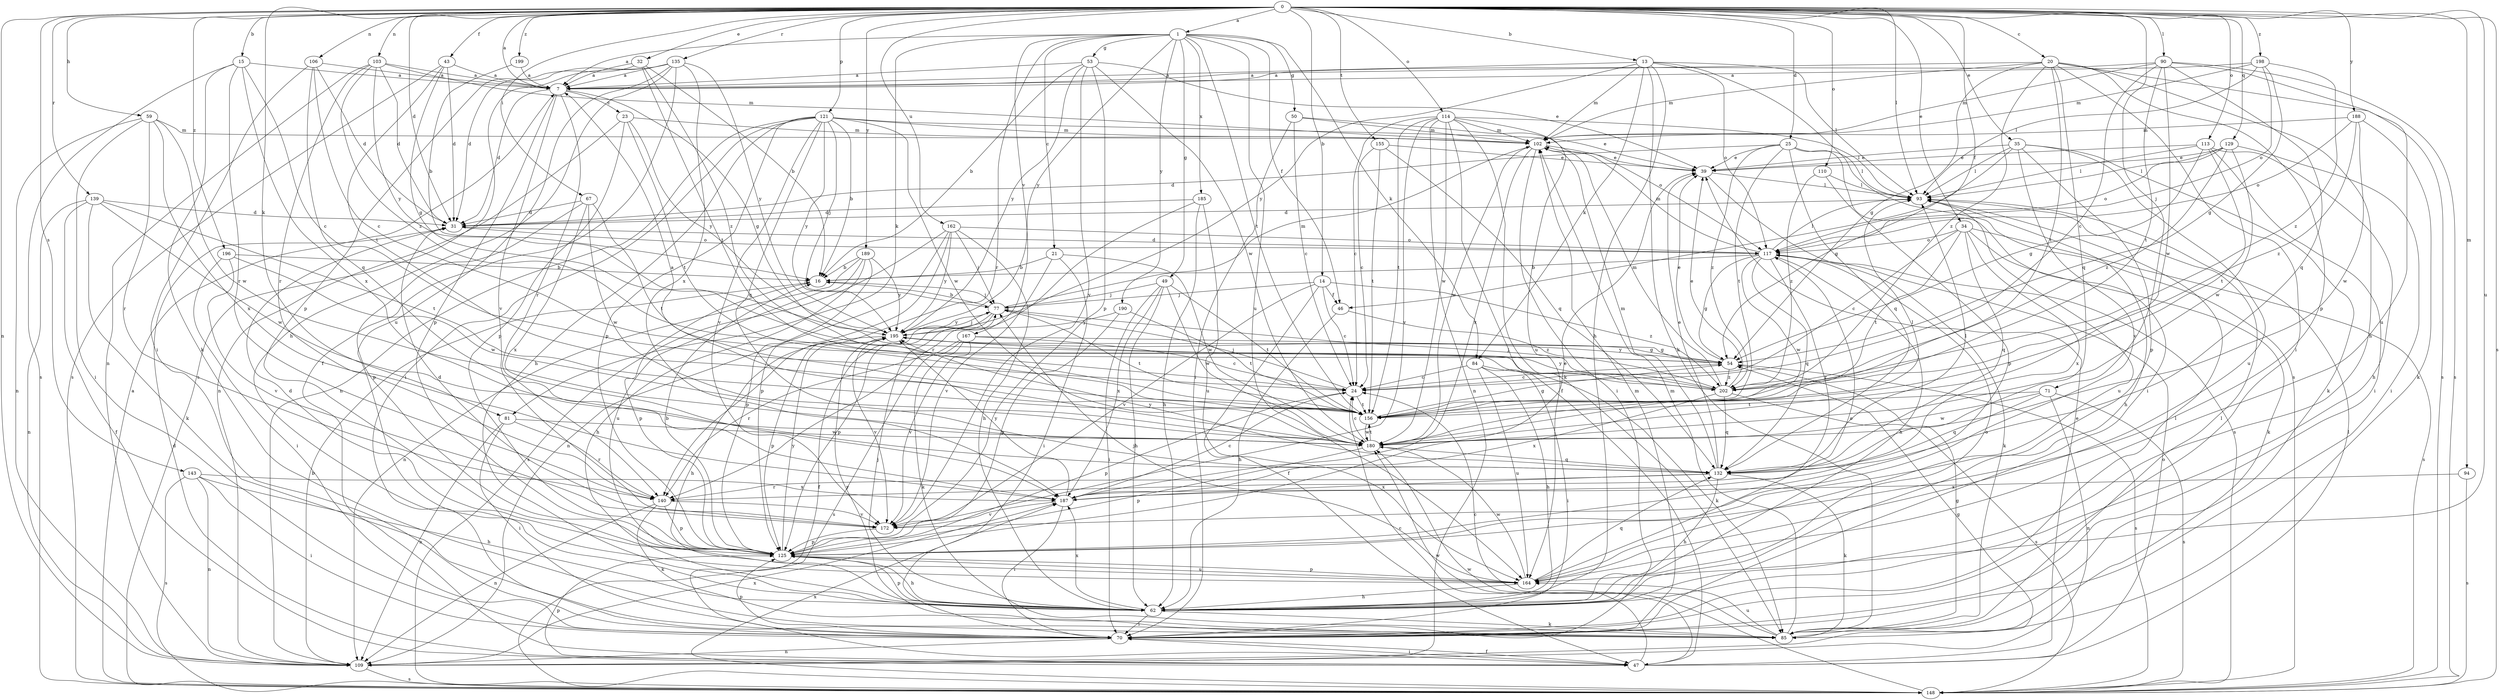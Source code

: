strict digraph  {
0;
1;
7;
13;
14;
15;
16;
20;
21;
23;
24;
25;
31;
32;
34;
35;
39;
43;
46;
47;
49;
50;
53;
54;
59;
62;
67;
70;
71;
77;
81;
84;
85;
90;
93;
94;
102;
103;
106;
109;
110;
113;
114;
117;
121;
125;
129;
132;
135;
139;
140;
143;
148;
155;
156;
162;
164;
167;
172;
180;
185;
187;
188;
189;
190;
195;
196;
198;
199;
202;
0 -> 1  [label=a];
0 -> 7  [label=a];
0 -> 13  [label=b];
0 -> 14  [label=b];
0 -> 15  [label=b];
0 -> 20  [label=c];
0 -> 25  [label=d];
0 -> 31  [label=d];
0 -> 32  [label=e];
0 -> 34  [label=e];
0 -> 35  [label=e];
0 -> 43  [label=f];
0 -> 46  [label=f];
0 -> 59  [label=h];
0 -> 67  [label=i];
0 -> 71  [label=j];
0 -> 81  [label=k];
0 -> 90  [label=l];
0 -> 93  [label=l];
0 -> 94  [label=m];
0 -> 103  [label=n];
0 -> 106  [label=n];
0 -> 109  [label=n];
0 -> 110  [label=o];
0 -> 113  [label=o];
0 -> 114  [label=o];
0 -> 121  [label=p];
0 -> 129  [label=q];
0 -> 135  [label=r];
0 -> 139  [label=r];
0 -> 143  [label=s];
0 -> 148  [label=s];
0 -> 155  [label=t];
0 -> 162  [label=u];
0 -> 164  [label=u];
0 -> 188  [label=y];
0 -> 189  [label=y];
0 -> 196  [label=z];
0 -> 198  [label=z];
0 -> 199  [label=z];
1 -> 7  [label=a];
1 -> 21  [label=c];
1 -> 46  [label=f];
1 -> 49  [label=g];
1 -> 50  [label=g];
1 -> 53  [label=g];
1 -> 81  [label=k];
1 -> 84  [label=k];
1 -> 140  [label=r];
1 -> 156  [label=t];
1 -> 164  [label=u];
1 -> 167  [label=v];
1 -> 185  [label=x];
1 -> 190  [label=y];
1 -> 195  [label=y];
7 -> 23  [label=c];
7 -> 31  [label=d];
7 -> 54  [label=g];
7 -> 125  [label=p];
7 -> 140  [label=r];
7 -> 172  [label=v];
13 -> 7  [label=a];
13 -> 62  [label=h];
13 -> 84  [label=k];
13 -> 85  [label=k];
13 -> 93  [label=l];
13 -> 102  [label=m];
13 -> 117  [label=o];
13 -> 148  [label=s];
13 -> 195  [label=y];
14 -> 24  [label=c];
14 -> 46  [label=f];
14 -> 47  [label=f];
14 -> 77  [label=j];
14 -> 172  [label=v];
14 -> 202  [label=z];
15 -> 7  [label=a];
15 -> 24  [label=c];
15 -> 85  [label=k];
15 -> 140  [label=r];
15 -> 148  [label=s];
15 -> 187  [label=x];
16 -> 77  [label=j];
16 -> 125  [label=p];
20 -> 7  [label=a];
20 -> 54  [label=g];
20 -> 62  [label=h];
20 -> 70  [label=i];
20 -> 102  [label=m];
20 -> 125  [label=p];
20 -> 132  [label=q];
20 -> 148  [label=s];
20 -> 156  [label=t];
20 -> 202  [label=z];
21 -> 16  [label=b];
21 -> 70  [label=i];
21 -> 172  [label=v];
21 -> 180  [label=w];
23 -> 102  [label=m];
23 -> 109  [label=n];
23 -> 125  [label=p];
23 -> 156  [label=t];
23 -> 195  [label=y];
24 -> 77  [label=j];
24 -> 125  [label=p];
24 -> 156  [label=t];
25 -> 31  [label=d];
25 -> 39  [label=e];
25 -> 70  [label=i];
25 -> 93  [label=l];
25 -> 132  [label=q];
25 -> 156  [label=t];
25 -> 202  [label=z];
31 -> 117  [label=o];
32 -> 7  [label=a];
32 -> 16  [label=b];
32 -> 125  [label=p];
32 -> 156  [label=t];
32 -> 202  [label=z];
34 -> 24  [label=c];
34 -> 85  [label=k];
34 -> 117  [label=o];
34 -> 132  [label=q];
34 -> 148  [label=s];
34 -> 156  [label=t];
34 -> 187  [label=x];
35 -> 39  [label=e];
35 -> 54  [label=g];
35 -> 85  [label=k];
35 -> 93  [label=l];
35 -> 125  [label=p];
35 -> 164  [label=u];
35 -> 172  [label=v];
39 -> 93  [label=l];
39 -> 148  [label=s];
43 -> 7  [label=a];
43 -> 31  [label=d];
43 -> 54  [label=g];
43 -> 148  [label=s];
43 -> 156  [label=t];
46 -> 62  [label=h];
46 -> 202  [label=z];
47 -> 24  [label=c];
47 -> 31  [label=d];
47 -> 39  [label=e];
47 -> 70  [label=i];
47 -> 93  [label=l];
47 -> 117  [label=o];
47 -> 125  [label=p];
47 -> 180  [label=w];
49 -> 62  [label=h];
49 -> 70  [label=i];
49 -> 77  [label=j];
49 -> 156  [label=t];
49 -> 180  [label=w];
49 -> 187  [label=x];
50 -> 24  [label=c];
50 -> 70  [label=i];
50 -> 102  [label=m];
50 -> 117  [label=o];
53 -> 7  [label=a];
53 -> 16  [label=b];
53 -> 39  [label=e];
53 -> 125  [label=p];
53 -> 172  [label=v];
53 -> 180  [label=w];
53 -> 195  [label=y];
54 -> 24  [label=c];
54 -> 39  [label=e];
54 -> 148  [label=s];
54 -> 195  [label=y];
54 -> 202  [label=z];
59 -> 70  [label=i];
59 -> 102  [label=m];
59 -> 109  [label=n];
59 -> 140  [label=r];
59 -> 180  [label=w];
59 -> 187  [label=x];
62 -> 70  [label=i];
62 -> 77  [label=j];
62 -> 85  [label=k];
62 -> 117  [label=o];
62 -> 125  [label=p];
62 -> 187  [label=x];
67 -> 31  [label=d];
67 -> 125  [label=p];
67 -> 156  [label=t];
67 -> 180  [label=w];
67 -> 187  [label=x];
70 -> 47  [label=f];
70 -> 93  [label=l];
70 -> 102  [label=m];
70 -> 109  [label=n];
70 -> 125  [label=p];
71 -> 109  [label=n];
71 -> 132  [label=q];
71 -> 148  [label=s];
71 -> 156  [label=t];
71 -> 180  [label=w];
77 -> 16  [label=b];
77 -> 47  [label=f];
77 -> 102  [label=m];
77 -> 125  [label=p];
77 -> 156  [label=t];
77 -> 195  [label=y];
81 -> 70  [label=i];
81 -> 109  [label=n];
81 -> 140  [label=r];
81 -> 180  [label=w];
84 -> 24  [label=c];
84 -> 62  [label=h];
84 -> 70  [label=i];
84 -> 85  [label=k];
84 -> 164  [label=u];
85 -> 24  [label=c];
85 -> 54  [label=g];
85 -> 93  [label=l];
85 -> 102  [label=m];
85 -> 164  [label=u];
85 -> 195  [label=y];
90 -> 7  [label=a];
90 -> 24  [label=c];
90 -> 102  [label=m];
90 -> 132  [label=q];
90 -> 148  [label=s];
90 -> 156  [label=t];
90 -> 164  [label=u];
90 -> 180  [label=w];
93 -> 31  [label=d];
93 -> 62  [label=h];
93 -> 164  [label=u];
94 -> 148  [label=s];
94 -> 187  [label=x];
102 -> 39  [label=e];
102 -> 70  [label=i];
102 -> 180  [label=w];
102 -> 187  [label=x];
103 -> 7  [label=a];
103 -> 31  [label=d];
103 -> 102  [label=m];
103 -> 109  [label=n];
103 -> 140  [label=r];
103 -> 195  [label=y];
103 -> 202  [label=z];
106 -> 7  [label=a];
106 -> 24  [label=c];
106 -> 31  [label=d];
106 -> 70  [label=i];
106 -> 132  [label=q];
109 -> 16  [label=b];
109 -> 54  [label=g];
109 -> 148  [label=s];
109 -> 187  [label=x];
110 -> 93  [label=l];
110 -> 125  [label=p];
110 -> 202  [label=z];
113 -> 39  [label=e];
113 -> 54  [label=g];
113 -> 62  [label=h];
113 -> 70  [label=i];
113 -> 93  [label=l];
113 -> 156  [label=t];
114 -> 24  [label=c];
114 -> 47  [label=f];
114 -> 85  [label=k];
114 -> 93  [label=l];
114 -> 102  [label=m];
114 -> 109  [label=n];
114 -> 156  [label=t];
114 -> 164  [label=u];
114 -> 172  [label=v];
114 -> 180  [label=w];
117 -> 16  [label=b];
117 -> 31  [label=d];
117 -> 54  [label=g];
117 -> 62  [label=h];
117 -> 85  [label=k];
117 -> 93  [label=l];
117 -> 102  [label=m];
117 -> 132  [label=q];
117 -> 140  [label=r];
117 -> 180  [label=w];
121 -> 16  [label=b];
121 -> 39  [label=e];
121 -> 62  [label=h];
121 -> 70  [label=i];
121 -> 77  [label=j];
121 -> 102  [label=m];
121 -> 109  [label=n];
121 -> 125  [label=p];
121 -> 132  [label=q];
121 -> 172  [label=v];
121 -> 180  [label=w];
121 -> 195  [label=y];
125 -> 16  [label=b];
125 -> 31  [label=d];
125 -> 39  [label=e];
125 -> 62  [label=h];
125 -> 164  [label=u];
125 -> 195  [label=y];
129 -> 39  [label=e];
129 -> 70  [label=i];
129 -> 93  [label=l];
129 -> 117  [label=o];
129 -> 180  [label=w];
129 -> 202  [label=z];
132 -> 39  [label=e];
132 -> 62  [label=h];
132 -> 85  [label=k];
132 -> 93  [label=l];
132 -> 102  [label=m];
132 -> 140  [label=r];
132 -> 187  [label=x];
132 -> 195  [label=y];
135 -> 7  [label=a];
135 -> 31  [label=d];
135 -> 47  [label=f];
135 -> 62  [label=h];
135 -> 148  [label=s];
135 -> 164  [label=u];
135 -> 187  [label=x];
135 -> 195  [label=y];
139 -> 31  [label=d];
139 -> 47  [label=f];
139 -> 85  [label=k];
139 -> 109  [label=n];
139 -> 156  [label=t];
139 -> 180  [label=w];
140 -> 85  [label=k];
140 -> 109  [label=n];
140 -> 125  [label=p];
140 -> 172  [label=v];
143 -> 62  [label=h];
143 -> 70  [label=i];
143 -> 109  [label=n];
143 -> 148  [label=s];
143 -> 187  [label=x];
148 -> 7  [label=a];
148 -> 180  [label=w];
148 -> 187  [label=x];
155 -> 24  [label=c];
155 -> 39  [label=e];
155 -> 132  [label=q];
155 -> 156  [label=t];
156 -> 54  [label=g];
156 -> 180  [label=w];
162 -> 62  [label=h];
162 -> 77  [label=j];
162 -> 109  [label=n];
162 -> 117  [label=o];
162 -> 125  [label=p];
162 -> 148  [label=s];
162 -> 195  [label=y];
164 -> 62  [label=h];
164 -> 77  [label=j];
164 -> 117  [label=o];
164 -> 125  [label=p];
164 -> 132  [label=q];
164 -> 180  [label=w];
167 -> 24  [label=c];
167 -> 54  [label=g];
167 -> 85  [label=k];
167 -> 140  [label=r];
167 -> 148  [label=s];
167 -> 172  [label=v];
172 -> 31  [label=d];
172 -> 125  [label=p];
180 -> 7  [label=a];
180 -> 24  [label=c];
180 -> 93  [label=l];
180 -> 125  [label=p];
180 -> 132  [label=q];
180 -> 156  [label=t];
185 -> 31  [label=d];
185 -> 62  [label=h];
185 -> 140  [label=r];
185 -> 164  [label=u];
187 -> 24  [label=c];
187 -> 70  [label=i];
187 -> 172  [label=v];
187 -> 195  [label=y];
188 -> 85  [label=k];
188 -> 102  [label=m];
188 -> 117  [label=o];
188 -> 180  [label=w];
188 -> 202  [label=z];
189 -> 16  [label=b];
189 -> 62  [label=h];
189 -> 109  [label=n];
189 -> 125  [label=p];
189 -> 164  [label=u];
189 -> 195  [label=y];
190 -> 125  [label=p];
190 -> 156  [label=t];
190 -> 195  [label=y];
195 -> 54  [label=g];
195 -> 62  [label=h];
195 -> 77  [label=j];
195 -> 125  [label=p];
195 -> 172  [label=v];
196 -> 16  [label=b];
196 -> 70  [label=i];
196 -> 172  [label=v];
196 -> 180  [label=w];
198 -> 7  [label=a];
198 -> 54  [label=g];
198 -> 93  [label=l];
198 -> 102  [label=m];
198 -> 117  [label=o];
198 -> 202  [label=z];
199 -> 7  [label=a];
199 -> 16  [label=b];
202 -> 39  [label=e];
202 -> 77  [label=j];
202 -> 102  [label=m];
202 -> 132  [label=q];
202 -> 148  [label=s];
202 -> 187  [label=x];
202 -> 195  [label=y];
}
